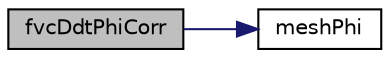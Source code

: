 digraph "fvcDdtPhiCorr"
{
  bgcolor="transparent";
  edge [fontname="Helvetica",fontsize="10",labelfontname="Helvetica",labelfontsize="10"];
  node [fontname="Helvetica",fontsize="10",shape=record];
  rankdir="LR";
  Node1246 [label="fvcDdtPhiCorr",height=0.2,width=0.4,color="black", fillcolor="grey75", style="filled", fontcolor="black"];
  Node1246 -> Node1247 [color="midnightblue",fontsize="10",style="solid",fontname="Helvetica"];
  Node1247 [label="meshPhi",height=0.2,width=0.4,color="black",URL="$a23285.html#ab9b3ec36b13f0ff78f35c1f7e43729a0"];
}
